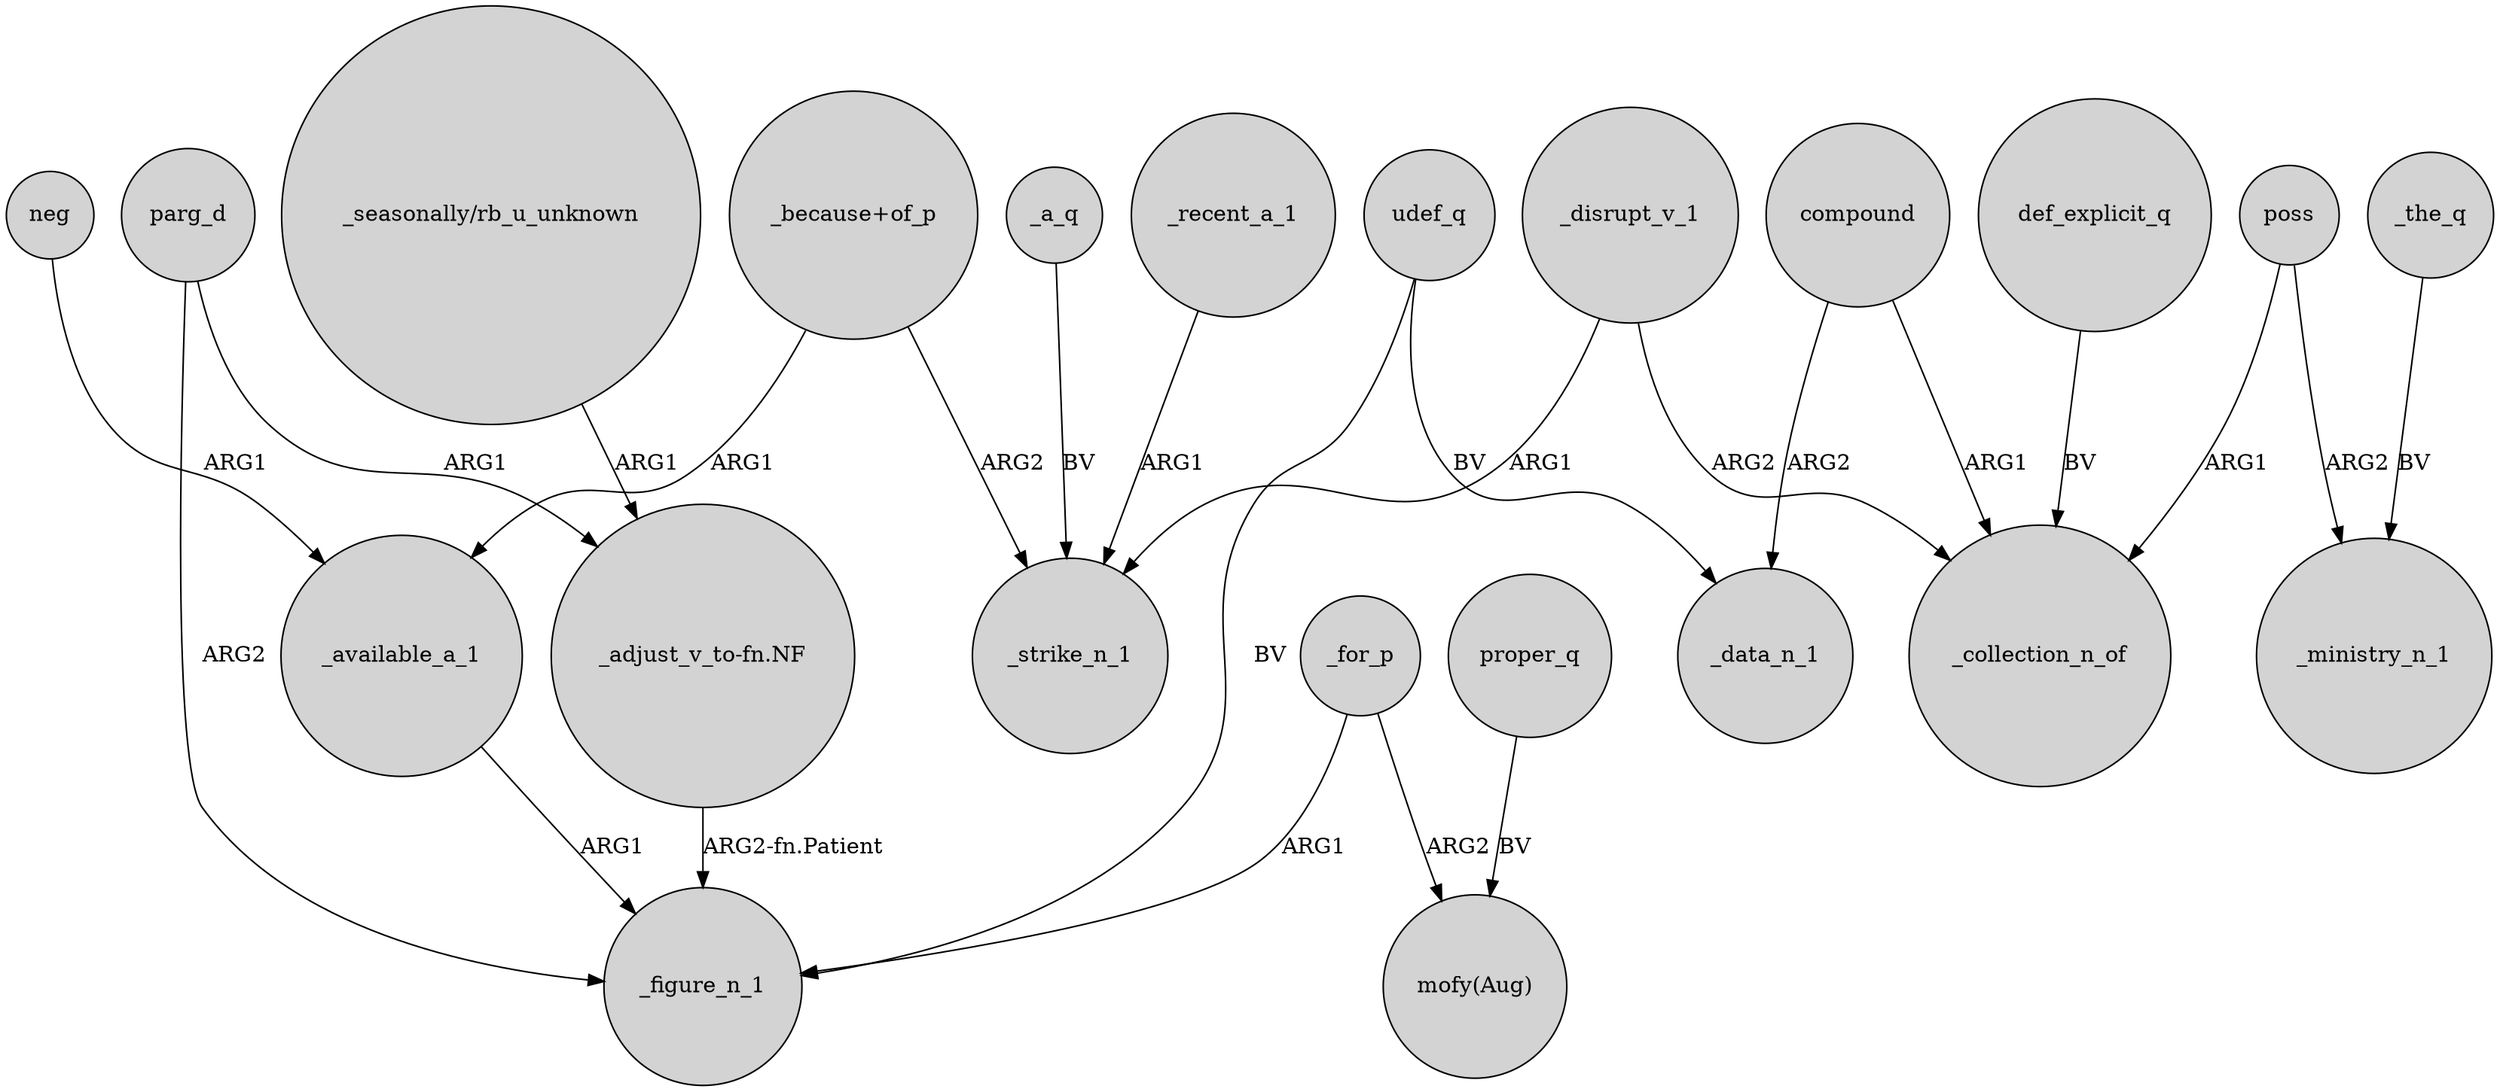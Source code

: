 digraph {
	node [shape=circle style=filled]
	parg_d -> "_adjust_v_to-fn.NF" [label=ARG1]
	"_because+of_p" -> _strike_n_1 [label=ARG2]
	_for_p -> _figure_n_1 [label=ARG1]
	_recent_a_1 -> _strike_n_1 [label=ARG1]
	_disrupt_v_1 -> _collection_n_of [label=ARG2]
	_for_p -> "mofy(Aug)" [label=ARG2]
	_the_q -> _ministry_n_1 [label=BV]
	_a_q -> _strike_n_1 [label=BV]
	neg -> _available_a_1 [label=ARG1]
	_available_a_1 -> _figure_n_1 [label=ARG1]
	"_adjust_v_to-fn.NF" -> _figure_n_1 [label="ARG2-fn.Patient"]
	"_seasonally/rb_u_unknown" -> "_adjust_v_to-fn.NF" [label=ARG1]
	udef_q -> _data_n_1 [label=BV]
	proper_q -> "mofy(Aug)" [label=BV]
	poss -> _ministry_n_1 [label=ARG2]
	"_because+of_p" -> _available_a_1 [label=ARG1]
	udef_q -> _figure_n_1 [label=BV]
	poss -> _collection_n_of [label=ARG1]
	def_explicit_q -> _collection_n_of [label=BV]
	compound -> _collection_n_of [label=ARG1]
	_disrupt_v_1 -> _strike_n_1 [label=ARG1]
	compound -> _data_n_1 [label=ARG2]
	parg_d -> _figure_n_1 [label=ARG2]
}
